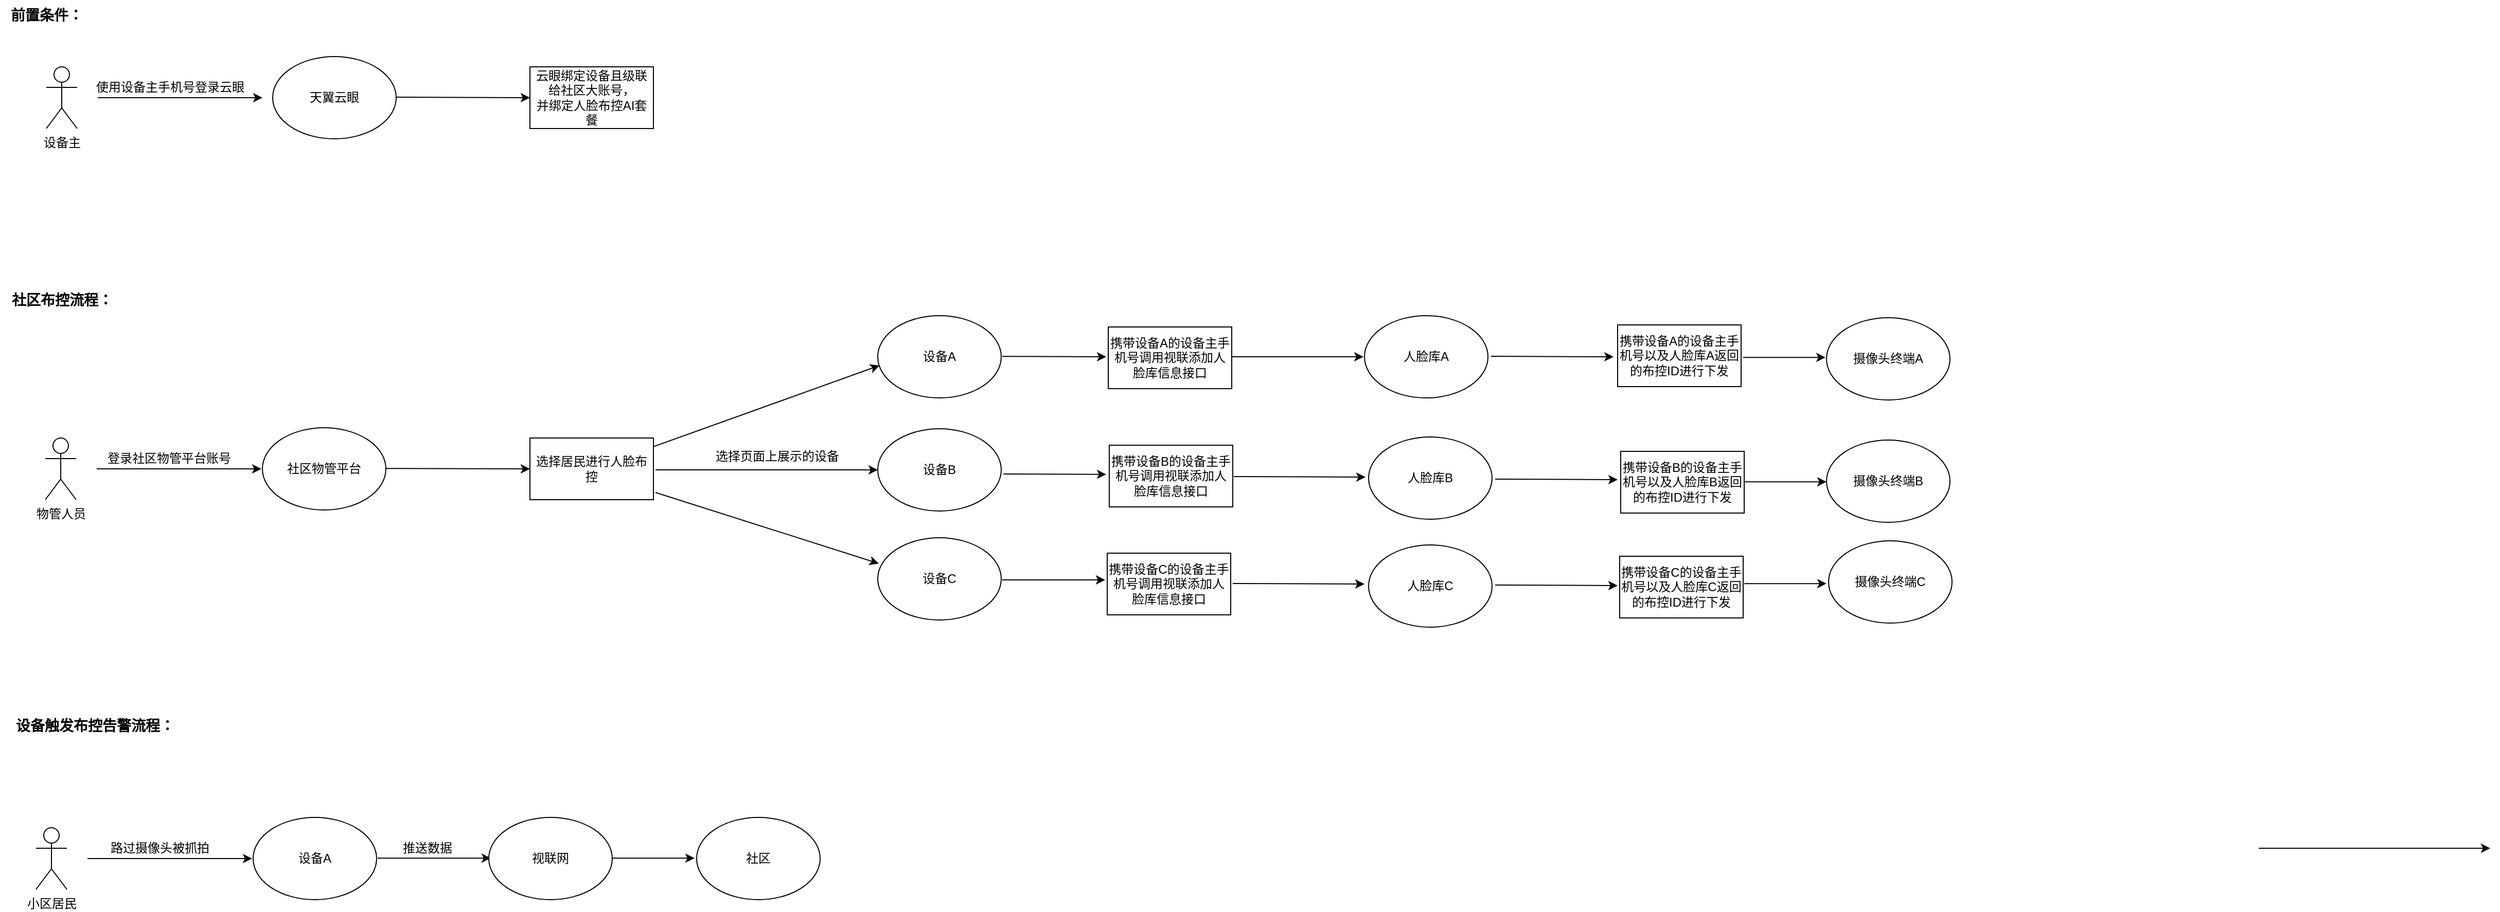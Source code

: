 <mxfile version="21.1.1" type="github">
  <diagram name="第 1 页" id="nAYPDop7Be8obEd-UhYW">
    <mxGraphModel dx="2923" dy="887" grid="1" gridSize="10" guides="1" tooltips="1" connect="1" arrows="1" fold="1" page="1" pageScale="1" pageWidth="827" pageHeight="1169" math="0" shadow="0">
      <root>
        <mxCell id="0" />
        <mxCell id="1" parent="0" />
        <mxCell id="hSgOfB5KBNhKDp7j3zVt-2" value="设备主" style="shape=umlActor;verticalLabelPosition=bottom;verticalAlign=top;html=1;outlineConnect=0;" parent="1" vertex="1">
          <mxGeometry x="30" y="260" width="30" height="60" as="geometry" />
        </mxCell>
        <mxCell id="hSgOfB5KBNhKDp7j3zVt-3" value="" style="endArrow=classic;html=1;rounded=0;" parent="1" edge="1">
          <mxGeometry width="50" height="50" relative="1" as="geometry">
            <mxPoint x="80" y="290" as="sourcePoint" />
            <mxPoint x="240" y="290" as="targetPoint" />
          </mxGeometry>
        </mxCell>
        <mxCell id="hSgOfB5KBNhKDp7j3zVt-4" value="使用设备主手机号登录云眼" style="text;html=1;align=center;verticalAlign=middle;resizable=0;points=[];autosize=1;strokeColor=none;fillColor=none;" parent="1" vertex="1">
          <mxGeometry x="65" y="265" width="170" height="30" as="geometry" />
        </mxCell>
        <mxCell id="hSgOfB5KBNhKDp7j3zVt-7" value="物管人员" style="shape=umlActor;verticalLabelPosition=bottom;verticalAlign=top;html=1;outlineConnect=0;" parent="1" vertex="1">
          <mxGeometry x="29" y="621" width="30" height="60" as="geometry" />
        </mxCell>
        <mxCell id="hSgOfB5KBNhKDp7j3zVt-8" value="" style="endArrow=classic;html=1;rounded=0;" parent="1" edge="1">
          <mxGeometry width="50" height="50" relative="1" as="geometry">
            <mxPoint x="79" y="651" as="sourcePoint" />
            <mxPoint x="239" y="651" as="targetPoint" />
          </mxGeometry>
        </mxCell>
        <mxCell id="hSgOfB5KBNhKDp7j3zVt-9" value="登录社区物管平台账号" style="text;html=1;align=center;verticalAlign=middle;resizable=0;points=[];autosize=1;strokeColor=none;fillColor=none;" parent="1" vertex="1">
          <mxGeometry x="79" y="626" width="140" height="30" as="geometry" />
        </mxCell>
        <mxCell id="hSgOfB5KBNhKDp7j3zVt-10" value="设备A" style="ellipse;whiteSpace=wrap;html=1;" parent="1" vertex="1">
          <mxGeometry x="838" y="502" width="120" height="80" as="geometry" />
        </mxCell>
        <mxCell id="hSgOfB5KBNhKDp7j3zVt-11" value="" style="endArrow=classic;html=1;rounded=0;entryX=0.014;entryY=0.606;entryDx=0;entryDy=0;entryPerimeter=0;" parent="1" source="hSgOfB5KBNhKDp7j3zVt-22" target="hSgOfB5KBNhKDp7j3zVt-10" edge="1">
          <mxGeometry width="50" height="50" relative="1" as="geometry">
            <mxPoint x="631" y="627" as="sourcePoint" />
            <mxPoint x="830" y="560" as="targetPoint" />
          </mxGeometry>
        </mxCell>
        <mxCell id="hSgOfB5KBNhKDp7j3zVt-14" value="" style="endArrow=classic;html=1;rounded=0;entryX=0;entryY=0.5;entryDx=0;entryDy=0;" parent="1" target="hSgOfB5KBNhKDp7j3zVt-15" edge="1">
          <mxGeometry width="50" height="50" relative="1" as="geometry">
            <mxPoint x="622.04" y="652" as="sourcePoint" />
            <mxPoint x="830" y="651" as="targetPoint" />
          </mxGeometry>
        </mxCell>
        <mxCell id="hSgOfB5KBNhKDp7j3zVt-15" value="设备B" style="ellipse;whiteSpace=wrap;html=1;" parent="1" vertex="1">
          <mxGeometry x="838" y="612" width="120" height="80" as="geometry" />
        </mxCell>
        <mxCell id="hSgOfB5KBNhKDp7j3zVt-16" value="" style="endArrow=classic;html=1;rounded=0;entryX=0.008;entryY=0.313;entryDx=0;entryDy=0;entryPerimeter=0;" parent="1" target="hSgOfB5KBNhKDp7j3zVt-17" edge="1">
          <mxGeometry width="50" height="50" relative="1" as="geometry">
            <mxPoint x="622" y="674" as="sourcePoint" />
            <mxPoint x="830" y="740" as="targetPoint" />
          </mxGeometry>
        </mxCell>
        <mxCell id="hSgOfB5KBNhKDp7j3zVt-17" value="设备C" style="ellipse;whiteSpace=wrap;html=1;" parent="1" vertex="1">
          <mxGeometry x="838" y="718" width="120" height="80" as="geometry" />
        </mxCell>
        <mxCell id="hSgOfB5KBNhKDp7j3zVt-19" value="" style="endArrow=classic;html=1;rounded=0;" parent="1" edge="1">
          <mxGeometry width="50" height="50" relative="1" as="geometry">
            <mxPoint x="959" y="541.66" as="sourcePoint" />
            <mxPoint x="1060" y="542" as="targetPoint" />
          </mxGeometry>
        </mxCell>
        <mxCell id="hSgOfB5KBNhKDp7j3zVt-22" value="选择居民进行人脸布控" style="rounded=0;whiteSpace=wrap;html=1;" parent="1" vertex="1">
          <mxGeometry x="500" y="621" width="120" height="60" as="geometry" />
        </mxCell>
        <mxCell id="hSgOfB5KBNhKDp7j3zVt-23" value="云眼绑定设备且级联给社区大账号，&lt;br style=&quot;border-color: var(--border-color);&quot;&gt;并绑定人脸布控AI套餐" style="rounded=0;whiteSpace=wrap;html=1;" parent="1" vertex="1">
          <mxGeometry x="500" y="260" width="120" height="60" as="geometry" />
        </mxCell>
        <mxCell id="hSgOfB5KBNhKDp7j3zVt-24" value="" style="endArrow=classic;html=1;rounded=0;" parent="1" edge="1">
          <mxGeometry width="50" height="50" relative="1" as="geometry">
            <mxPoint x="960" y="656" as="sourcePoint" />
            <mxPoint x="1060" y="656.34" as="targetPoint" />
          </mxGeometry>
        </mxCell>
        <mxCell id="hSgOfB5KBNhKDp7j3zVt-25" value="" style="endArrow=classic;html=1;rounded=0;" parent="1" edge="1">
          <mxGeometry width="50" height="50" relative="1" as="geometry">
            <mxPoint x="959" y="759" as="sourcePoint" />
            <mxPoint x="1059" y="759" as="targetPoint" />
          </mxGeometry>
        </mxCell>
        <mxCell id="hSgOfB5KBNhKDp7j3zVt-26" value="携带设备A的设备主手机号调用视联添加人脸库信息接口" style="rounded=0;whiteSpace=wrap;html=1;" parent="1" vertex="1">
          <mxGeometry x="1062" y="513" width="120" height="60" as="geometry" />
        </mxCell>
        <mxCell id="hSgOfB5KBNhKDp7j3zVt-27" value="" style="endArrow=classic;html=1;rounded=0;" parent="1" edge="1">
          <mxGeometry width="50" height="50" relative="1" as="geometry">
            <mxPoint x="2180" y="1020" as="sourcePoint" />
            <mxPoint x="2405" y="1020" as="targetPoint" />
          </mxGeometry>
        </mxCell>
        <mxCell id="hSgOfB5KBNhKDp7j3zVt-28" value="" style="endArrow=classic;html=1;rounded=0;exitX=1;exitY=0.5;exitDx=0;exitDy=0;" parent="1" edge="1">
          <mxGeometry width="50" height="50" relative="1" as="geometry">
            <mxPoint x="1182" y="542" as="sourcePoint" />
            <mxPoint x="1310" y="542" as="targetPoint" />
          </mxGeometry>
        </mxCell>
        <mxCell id="hSgOfB5KBNhKDp7j3zVt-29" value="" style="endArrow=classic;html=1;rounded=0;" parent="1" edge="1">
          <mxGeometry width="50" height="50" relative="1" as="geometry">
            <mxPoint x="1184" y="658.5" as="sourcePoint" />
            <mxPoint x="1312" y="659" as="targetPoint" />
          </mxGeometry>
        </mxCell>
        <mxCell id="hSgOfB5KBNhKDp7j3zVt-30" value="人脸库A" style="ellipse;whiteSpace=wrap;html=1;" parent="1" vertex="1">
          <mxGeometry x="1311" y="502" width="120" height="80" as="geometry" />
        </mxCell>
        <mxCell id="hSgOfB5KBNhKDp7j3zVt-31" value="人脸库B" style="ellipse;whiteSpace=wrap;html=1;" parent="1" vertex="1">
          <mxGeometry x="1315" y="620" width="120" height="80" as="geometry" />
        </mxCell>
        <mxCell id="hSgOfB5KBNhKDp7j3zVt-32" value="人脸库C" style="ellipse;whiteSpace=wrap;html=1;" parent="1" vertex="1">
          <mxGeometry x="1315" y="725" width="120" height="80" as="geometry" />
        </mxCell>
        <mxCell id="Kljx_P4oqo9KZi3YXP2N-1" value="&lt;font style=&quot;font-size: 14px;&quot;&gt;&lt;b&gt;前置条件：&lt;/b&gt;&lt;/font&gt;" style="text;html=1;align=center;verticalAlign=middle;resizable=0;points=[];autosize=1;strokeColor=none;fillColor=none;" vertex="1" parent="1">
          <mxGeometry x="-15" y="195" width="90" height="30" as="geometry" />
        </mxCell>
        <mxCell id="Kljx_P4oqo9KZi3YXP2N-3" value="" style="endArrow=classic;html=1;rounded=0;entryX=0;entryY=0.5;entryDx=0;entryDy=0;" edge="1" parent="1" target="hSgOfB5KBNhKDp7j3zVt-23">
          <mxGeometry width="50" height="50" relative="1" as="geometry">
            <mxPoint x="370" y="289.5" as="sourcePoint" />
            <mxPoint x="440" y="289.5" as="targetPoint" />
          </mxGeometry>
        </mxCell>
        <mxCell id="Kljx_P4oqo9KZi3YXP2N-5" value="天翼云眼" style="ellipse;whiteSpace=wrap;html=1;" vertex="1" parent="1">
          <mxGeometry x="250" y="250" width="120" height="80" as="geometry" />
        </mxCell>
        <mxCell id="Kljx_P4oqo9KZi3YXP2N-7" value="&lt;font style=&quot;font-size: 14px;&quot;&gt;&lt;b&gt;社区布控流程：&lt;/b&gt;&lt;/font&gt;" style="text;html=1;align=center;verticalAlign=middle;resizable=0;points=[];autosize=1;strokeColor=none;fillColor=none;" vertex="1" parent="1">
          <mxGeometry x="-15" y="472" width="120" height="30" as="geometry" />
        </mxCell>
        <mxCell id="Kljx_P4oqo9KZi3YXP2N-15" value="携带设备B的设备主手机号调用视联添加人脸库信息接口" style="rounded=0;whiteSpace=wrap;html=1;" vertex="1" parent="1">
          <mxGeometry x="1063" y="628" width="120" height="60" as="geometry" />
        </mxCell>
        <mxCell id="Kljx_P4oqo9KZi3YXP2N-16" value="携带设备C的设备主手机号调用视联添加人脸库信息接口" style="rounded=0;whiteSpace=wrap;html=1;" vertex="1" parent="1">
          <mxGeometry x="1061" y="733" width="120" height="60" as="geometry" />
        </mxCell>
        <mxCell id="Kljx_P4oqo9KZi3YXP2N-17" value="" style="endArrow=classic;html=1;rounded=0;" edge="1" parent="1">
          <mxGeometry width="50" height="50" relative="1" as="geometry">
            <mxPoint x="1183" y="762.5" as="sourcePoint" />
            <mxPoint x="1311" y="763" as="targetPoint" />
          </mxGeometry>
        </mxCell>
        <mxCell id="Kljx_P4oqo9KZi3YXP2N-18" value="" style="endArrow=classic;html=1;rounded=0;" edge="1" parent="1">
          <mxGeometry width="50" height="50" relative="1" as="geometry">
            <mxPoint x="1434" y="541.5" as="sourcePoint" />
            <mxPoint x="1553" y="542" as="targetPoint" />
          </mxGeometry>
        </mxCell>
        <mxCell id="Kljx_P4oqo9KZi3YXP2N-19" value="" style="endArrow=classic;html=1;rounded=0;" edge="1" parent="1">
          <mxGeometry width="50" height="50" relative="1" as="geometry">
            <mxPoint x="1438" y="764" as="sourcePoint" />
            <mxPoint x="1557" y="764.5" as="targetPoint" />
          </mxGeometry>
        </mxCell>
        <mxCell id="Kljx_P4oqo9KZi3YXP2N-20" value="" style="endArrow=classic;html=1;rounded=0;" edge="1" parent="1">
          <mxGeometry width="50" height="50" relative="1" as="geometry">
            <mxPoint x="1438" y="661" as="sourcePoint" />
            <mxPoint x="1557" y="661.5" as="targetPoint" />
          </mxGeometry>
        </mxCell>
        <mxCell id="Kljx_P4oqo9KZi3YXP2N-21" value="携带设备A的设备主手机号以及人脸库A返回的布控ID进行下发" style="rounded=0;whiteSpace=wrap;html=1;" vertex="1" parent="1">
          <mxGeometry x="1557" y="511" width="120" height="60" as="geometry" />
        </mxCell>
        <mxCell id="Kljx_P4oqo9KZi3YXP2N-22" value="携带设备B的设备主手机号以及人脸库B返回的布控ID进行下发" style="rounded=0;whiteSpace=wrap;html=1;" vertex="1" parent="1">
          <mxGeometry x="1560" y="634" width="120" height="60" as="geometry" />
        </mxCell>
        <mxCell id="Kljx_P4oqo9KZi3YXP2N-23" value="携带设备C的设备主手机号以及人脸库C返回的布控ID进行下发" style="rounded=0;whiteSpace=wrap;html=1;" vertex="1" parent="1">
          <mxGeometry x="1559" y="736" width="120" height="60" as="geometry" />
        </mxCell>
        <mxCell id="Kljx_P4oqo9KZi3YXP2N-26" value="选择页面上展示的设备" style="text;html=1;align=center;verticalAlign=middle;resizable=0;points=[];autosize=1;strokeColor=none;fillColor=none;" vertex="1" parent="1">
          <mxGeometry x="670" y="624" width="140" height="30" as="geometry" />
        </mxCell>
        <mxCell id="Kljx_P4oqo9KZi3YXP2N-28" value="社区物管平台" style="ellipse;whiteSpace=wrap;html=1;" vertex="1" parent="1">
          <mxGeometry x="240" y="611" width="120" height="80" as="geometry" />
        </mxCell>
        <mxCell id="Kljx_P4oqo9KZi3YXP2N-29" value="" style="endArrow=classic;html=1;rounded=0;entryX=0;entryY=0.5;entryDx=0;entryDy=0;" edge="1" parent="1" target="hSgOfB5KBNhKDp7j3zVt-22">
          <mxGeometry width="50" height="50" relative="1" as="geometry">
            <mxPoint x="360" y="650.58" as="sourcePoint" />
            <mxPoint x="440" y="650.58" as="targetPoint" />
          </mxGeometry>
        </mxCell>
        <mxCell id="Kljx_P4oqo9KZi3YXP2N-32" value="小区居民" style="shape=umlActor;verticalLabelPosition=bottom;verticalAlign=top;html=1;outlineConnect=0;" vertex="1" parent="1">
          <mxGeometry x="20" y="1000" width="30" height="60" as="geometry" />
        </mxCell>
        <mxCell id="Kljx_P4oqo9KZi3YXP2N-33" value="" style="endArrow=classic;html=1;rounded=0;" edge="1" parent="1">
          <mxGeometry width="50" height="50" relative="1" as="geometry">
            <mxPoint x="70" y="1030" as="sourcePoint" />
            <mxPoint x="230" y="1030" as="targetPoint" />
          </mxGeometry>
        </mxCell>
        <mxCell id="Kljx_P4oqo9KZi3YXP2N-34" value="路过摄像头被抓拍" style="text;html=1;align=center;verticalAlign=middle;resizable=0;points=[];autosize=1;strokeColor=none;fillColor=none;" vertex="1" parent="1">
          <mxGeometry x="80" y="1005" width="120" height="30" as="geometry" />
        </mxCell>
        <mxCell id="Kljx_P4oqo9KZi3YXP2N-35" value="设备A" style="ellipse;whiteSpace=wrap;html=1;" vertex="1" parent="1">
          <mxGeometry x="231" y="990" width="120" height="80" as="geometry" />
        </mxCell>
        <mxCell id="Kljx_P4oqo9KZi3YXP2N-38" value="" style="endArrow=classic;html=1;rounded=0;" edge="1" parent="1">
          <mxGeometry width="50" height="50" relative="1" as="geometry">
            <mxPoint x="352" y="1029.58" as="sourcePoint" />
            <mxPoint x="462" y="1029.58" as="targetPoint" />
          </mxGeometry>
        </mxCell>
        <mxCell id="Kljx_P4oqo9KZi3YXP2N-39" value="视联网" style="ellipse;whiteSpace=wrap;html=1;" vertex="1" parent="1">
          <mxGeometry x="460" y="990" width="120" height="80" as="geometry" />
        </mxCell>
        <mxCell id="Kljx_P4oqo9KZi3YXP2N-40" value="推送数据" style="text;html=1;align=center;verticalAlign=middle;resizable=0;points=[];autosize=1;strokeColor=none;fillColor=none;" vertex="1" parent="1">
          <mxGeometry x="365" y="1005" width="70" height="30" as="geometry" />
        </mxCell>
        <mxCell id="Kljx_P4oqo9KZi3YXP2N-41" value="" style="endArrow=classic;html=1;rounded=0;" edge="1" parent="1">
          <mxGeometry width="50" height="50" relative="1" as="geometry">
            <mxPoint x="580" y="1029.58" as="sourcePoint" />
            <mxPoint x="660" y="1029.58" as="targetPoint" />
          </mxGeometry>
        </mxCell>
        <mxCell id="Kljx_P4oqo9KZi3YXP2N-42" value="社区" style="ellipse;whiteSpace=wrap;html=1;" vertex="1" parent="1">
          <mxGeometry x="662" y="990" width="120" height="80" as="geometry" />
        </mxCell>
        <mxCell id="Kljx_P4oqo9KZi3YXP2N-43" value="&lt;font style=&quot;font-size: 14px;&quot;&gt;&lt;b&gt;设备触发布控告警流程：&lt;/b&gt;&lt;/font&gt;" style="text;html=1;align=center;verticalAlign=middle;resizable=0;points=[];autosize=1;strokeColor=none;fillColor=none;" vertex="1" parent="1">
          <mxGeometry x="-13" y="886" width="180" height="30" as="geometry" />
        </mxCell>
        <mxCell id="Kljx_P4oqo9KZi3YXP2N-44" value="" style="endArrow=classic;html=1;rounded=0;" edge="1" parent="1">
          <mxGeometry width="50" height="50" relative="1" as="geometry">
            <mxPoint x="1679" y="542.58" as="sourcePoint" />
            <mxPoint x="1759" y="542.58" as="targetPoint" />
          </mxGeometry>
        </mxCell>
        <mxCell id="Kljx_P4oqo9KZi3YXP2N-45" value="摄像头终端A" style="ellipse;whiteSpace=wrap;html=1;" vertex="1" parent="1">
          <mxGeometry x="1760" y="504" width="120" height="80" as="geometry" />
        </mxCell>
        <mxCell id="Kljx_P4oqo9KZi3YXP2N-46" value="" style="endArrow=classic;html=1;rounded=0;" edge="1" parent="1">
          <mxGeometry width="50" height="50" relative="1" as="geometry">
            <mxPoint x="1680" y="663.58" as="sourcePoint" />
            <mxPoint x="1760" y="663.58" as="targetPoint" />
          </mxGeometry>
        </mxCell>
        <mxCell id="Kljx_P4oqo9KZi3YXP2N-47" value="摄像头终端B" style="ellipse;whiteSpace=wrap;html=1;" vertex="1" parent="1">
          <mxGeometry x="1760" y="623" width="120" height="80" as="geometry" />
        </mxCell>
        <mxCell id="Kljx_P4oqo9KZi3YXP2N-48" value="" style="endArrow=classic;html=1;rounded=0;" edge="1" parent="1">
          <mxGeometry width="50" height="50" relative="1" as="geometry">
            <mxPoint x="1680" y="762.58" as="sourcePoint" />
            <mxPoint x="1760" y="762.58" as="targetPoint" />
          </mxGeometry>
        </mxCell>
        <mxCell id="Kljx_P4oqo9KZi3YXP2N-49" value="摄像头终端C" style="ellipse;whiteSpace=wrap;html=1;" vertex="1" parent="1">
          <mxGeometry x="1762" y="721" width="120" height="80" as="geometry" />
        </mxCell>
      </root>
    </mxGraphModel>
  </diagram>
</mxfile>
